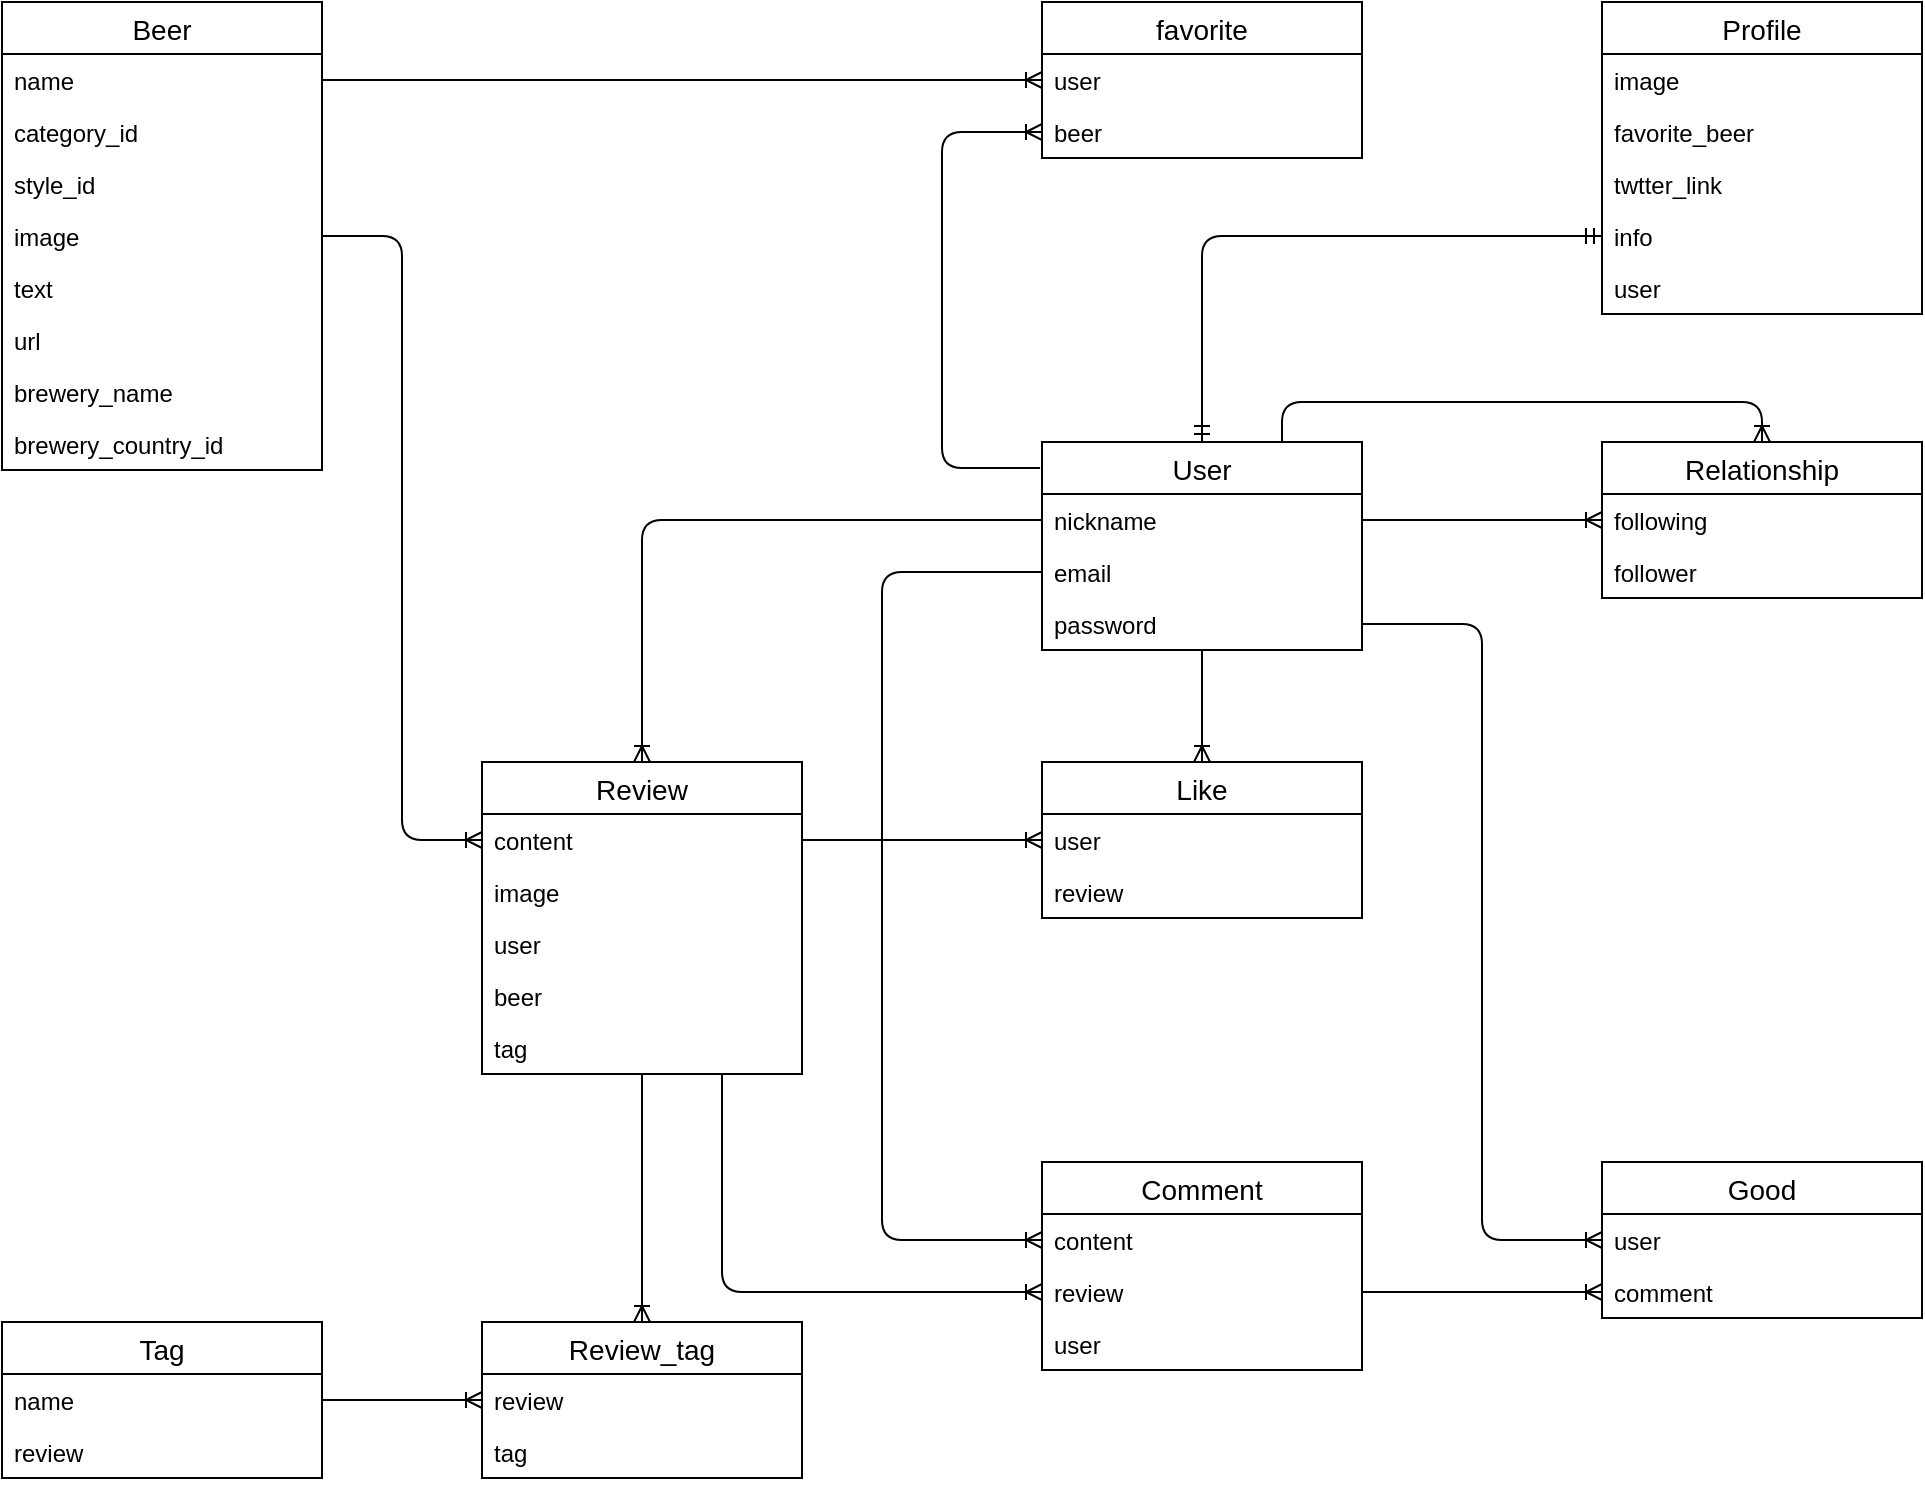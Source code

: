 <mxfile version="13.7.3" type="device"><diagram id="_KMV0K1n1XOcr1kP5k5X" name="ページ1"><mxGraphModel dx="946" dy="680" grid="1" gridSize="10" guides="1" tooltips="1" connect="1" arrows="1" fold="1" page="1" pageScale="1" pageWidth="1169" pageHeight="827" math="0" shadow="0"><root><mxCell id="0"/><mxCell id="1" parent="0"/><mxCell id="70" value="" style="edgeStyle=entityRelationEdgeStyle;fontSize=12;html=1;endArrow=ERoneToMany;exitX=1;exitY=0.5;exitDx=0;exitDy=0;entryX=0;entryY=0.5;entryDx=0;entryDy=0;rounded=1;" parent="1" source="16" target="65" edge="1"><mxGeometry width="100" height="100" relative="1" as="geometry"><mxPoint x="330" y="400" as="sourcePoint"/><mxPoint x="430" y="300" as="targetPoint"/></mxGeometry></mxCell><mxCell id="80" value="" style="fontSize=12;html=1;endArrow=ERoneToMany;entryX=0;entryY=0.5;entryDx=0;entryDy=0;exitX=1;exitY=0.5;exitDx=0;exitDy=0;" parent="1" source="91" target="77" edge="1"><mxGeometry width="100" height="100" relative="1" as="geometry"><mxPoint x="360" y="400" as="sourcePoint"/><mxPoint x="460" y="300" as="targetPoint"/></mxGeometry></mxCell><mxCell id="87" value="" style="edgeStyle=elbowEdgeStyle;fontSize=12;html=1;endArrow=ERoneToMany;exitX=1;exitY=0.5;exitDx=0;exitDy=0;entryX=0;entryY=0.5;entryDx=0;entryDy=0;" parent="1" source="21" target="83" edge="1"><mxGeometry width="100" height="100" relative="1" as="geometry"><mxPoint x="380" y="370" as="sourcePoint"/><mxPoint x="480" y="270" as="targetPoint"/><Array as="points"><mxPoint x="240" y="280"/><mxPoint x="260" y="250"/><mxPoint x="270" y="240"/><mxPoint x="300" y="260"/></Array></mxGeometry></mxCell><mxCell id="71" value="" style="edgeStyle=elbowEdgeStyle;fontSize=12;html=1;endArrow=ERoneToMany;entryX=0;entryY=0.5;entryDx=0;entryDy=0;rounded=1;exitX=-0.006;exitY=0.125;exitDx=0;exitDy=0;exitPerimeter=0;" parent="1" source="51" target="66" edge="1"><mxGeometry width="100" height="100" relative="1" as="geometry"><mxPoint x="340" y="210" as="sourcePoint"/><mxPoint x="460" y="213" as="targetPoint"/><Array as="points"><mxPoint x="510" y="170"/><mxPoint x="430" y="120"/><mxPoint x="360" y="130"/><mxPoint x="330" y="130"/></Array></mxGeometry></mxCell><mxCell id="110" value="" style="fontSize=12;html=1;endArrow=ERoneToMany;exitX=0.75;exitY=0;exitDx=0;exitDy=0;edgeStyle=orthogonalEdgeStyle;entryX=0.5;entryY=0;entryDx=0;entryDy=0;" parent="1" source="51" target="76" edge="1"><mxGeometry width="100" height="100" relative="1" as="geometry"><mxPoint x="510" y="170" as="sourcePoint"/><mxPoint x="840" y="199" as="targetPoint"/><Array as="points"><mxPoint x="680" y="220"/><mxPoint x="920" y="220"/></Array></mxGeometry></mxCell><mxCell id="111" value="" style="edgeStyle=orthogonalEdgeStyle;fontSize=12;html=1;endArrow=ERmandOne;startArrow=ERmandOne;exitX=0.5;exitY=0;exitDx=0;exitDy=0;entryX=0;entryY=0.5;entryDx=0;entryDy=0;" parent="1" source="51" target="63" edge="1"><mxGeometry width="100" height="100" relative="1" as="geometry"><mxPoint x="530" y="160" as="sourcePoint"/><mxPoint x="630" y="110" as="targetPoint"/><Array as="points"><mxPoint x="640" y="137"/></Array></mxGeometry></mxCell><mxCell id="15" value="Beer" style="swimlane;fontStyle=0;childLayout=stackLayout;horizontal=1;startSize=26;horizontalStack=0;resizeParent=1;resizeParentMax=0;resizeLast=0;collapsible=1;marginBottom=0;align=center;fontSize=14;" parent="1" vertex="1"><mxGeometry x="40" y="20" width="160" height="234" as="geometry"><mxRectangle x="270" y="180" width="70" height="26" as="alternateBounds"/></mxGeometry></mxCell><object label="name" id="16"><mxCell style="text;strokeColor=none;fillColor=none;spacingLeft=4;spacingRight=4;overflow=hidden;rotatable=0;points=[[0,0.5],[1,0.5]];portConstraint=eastwest;fontSize=12;" parent="15" vertex="1"><mxGeometry y="26" width="160" height="26" as="geometry"/></mxCell></object><mxCell id="17" value="category_id" style="text;strokeColor=none;fillColor=none;spacingLeft=4;spacingRight=4;overflow=hidden;rotatable=0;points=[[0,0.5],[1,0.5]];portConstraint=eastwest;fontSize=12;" parent="15" vertex="1"><mxGeometry y="52" width="160" height="26" as="geometry"/></mxCell><mxCell id="20" value="style_id" style="text;strokeColor=none;fillColor=none;spacingLeft=4;spacingRight=4;overflow=hidden;rotatable=0;points=[[0,0.5],[1,0.5]];portConstraint=eastwest;fontSize=12;" parent="15" vertex="1"><mxGeometry y="78" width="160" height="26" as="geometry"/></mxCell><mxCell id="21" value="image" style="text;strokeColor=none;fillColor=none;spacingLeft=4;spacingRight=4;overflow=hidden;rotatable=0;points=[[0,0.5],[1,0.5]];portConstraint=eastwest;fontSize=12;" parent="15" vertex="1"><mxGeometry y="104" width="160" height="26" as="geometry"/></mxCell><mxCell id="22" value="text" style="text;strokeColor=none;fillColor=none;spacingLeft=4;spacingRight=4;overflow=hidden;rotatable=0;points=[[0,0.5],[1,0.5]];portConstraint=eastwest;fontSize=12;" parent="15" vertex="1"><mxGeometry y="130" width="160" height="26" as="geometry"/></mxCell><mxCell id="44" value="url" style="text;strokeColor=none;fillColor=none;spacingLeft=4;spacingRight=4;overflow=hidden;rotatable=0;points=[[0,0.5],[1,0.5]];portConstraint=eastwest;fontSize=12;" parent="15" vertex="1"><mxGeometry y="156" width="160" height="26" as="geometry"/></mxCell><mxCell id="50" value="brewery_name" style="text;strokeColor=none;fillColor=none;spacingLeft=4;spacingRight=4;overflow=hidden;rotatable=0;points=[[0,0.5],[1,0.5]];portConstraint=eastwest;fontSize=12;" parent="15" vertex="1"><mxGeometry y="182" width="160" height="26" as="geometry"/></mxCell><mxCell id="WTC6euy18Rs04oSKxXJV-145" value="brewery_country_id" style="text;strokeColor=none;fillColor=none;spacingLeft=4;spacingRight=4;overflow=hidden;rotatable=0;points=[[0,0.5],[1,0.5]];portConstraint=eastwest;fontSize=12;" parent="15" vertex="1"><mxGeometry y="208" width="160" height="26" as="geometry"/></mxCell><mxCell id="82" value="Review" style="swimlane;fontStyle=0;childLayout=stackLayout;horizontal=1;startSize=26;horizontalStack=0;resizeParent=1;resizeParentMax=0;resizeLast=0;collapsible=1;marginBottom=0;align=center;fontSize=14;" parent="1" vertex="1"><mxGeometry x="280" y="400" width="160" height="156" as="geometry"/></mxCell><mxCell id="83" value="content" style="text;strokeColor=none;fillColor=none;spacingLeft=4;spacingRight=4;overflow=hidden;rotatable=0;points=[[0,0.5],[1,0.5]];portConstraint=eastwest;fontSize=12;" parent="82" vertex="1"><mxGeometry y="26" width="160" height="26" as="geometry"/></mxCell><mxCell id="84" value="image" style="text;strokeColor=none;fillColor=none;spacingLeft=4;spacingRight=4;overflow=hidden;rotatable=0;points=[[0,0.5],[1,0.5]];portConstraint=eastwest;fontSize=12;" parent="82" vertex="1"><mxGeometry y="52" width="160" height="26" as="geometry"/></mxCell><mxCell id="85" value="user" style="text;strokeColor=none;fillColor=none;spacingLeft=4;spacingRight=4;overflow=hidden;rotatable=0;points=[[0,0.5],[1,0.5]];portConstraint=eastwest;fontSize=12;" parent="82" vertex="1"><mxGeometry y="78" width="160" height="26" as="geometry"/></mxCell><mxCell id="86" value="beer" style="text;strokeColor=none;fillColor=none;spacingLeft=4;spacingRight=4;overflow=hidden;rotatable=0;points=[[0,0.5],[1,0.5]];portConstraint=eastwest;fontSize=12;" parent="82" vertex="1"><mxGeometry y="104" width="160" height="26" as="geometry"/></mxCell><mxCell id="122" value="tag" style="text;strokeColor=none;fillColor=none;spacingLeft=4;spacingRight=4;overflow=hidden;rotatable=0;points=[[0,0.5],[1,0.5]];portConstraint=eastwest;fontSize=12;" parent="82" vertex="1"><mxGeometry y="130" width="160" height="26" as="geometry"/></mxCell><mxCell id="123" value="" style="fontSize=12;html=1;endArrow=ERoneToMany;exitX=1;exitY=0.5;exitDx=0;exitDy=0;entryX=0;entryY=0.5;entryDx=0;entryDy=0;" parent="1" source="119" target="115" edge="1"><mxGeometry width="100" height="100" relative="1" as="geometry"><mxPoint x="300" y="520" as="sourcePoint"/><mxPoint x="400" y="420" as="targetPoint"/></mxGeometry></mxCell><mxCell id="124" value="" style="fontSize=12;html=1;endArrow=ERoneToMany;entryX=0.5;entryY=0;entryDx=0;entryDy=0;" parent="1" source="122" target="114" edge="1"><mxGeometry width="100" height="100" relative="1" as="geometry"><mxPoint x="300" y="520" as="sourcePoint"/><mxPoint x="400" y="420" as="targetPoint"/></mxGeometry></mxCell><mxCell id="125" value="" style="edgeStyle=elbowEdgeStyle;fontSize=12;html=1;endArrow=ERoneToMany;elbow=vertical;exitX=0;exitY=0.5;exitDx=0;exitDy=0;entryX=0.5;entryY=0;entryDx=0;entryDy=0;endFill=0;" parent="1" source="91" target="82" edge="1"><mxGeometry width="100" height="100" relative="1" as="geometry"><mxPoint x="450" y="290" as="sourcePoint"/><mxPoint x="350" y="390" as="targetPoint"/><Array as="points"><mxPoint x="340" y="279"/><mxPoint x="410" y="279"/></Array></mxGeometry></mxCell><mxCell id="138" value="" style="fontSize=12;html=1;endArrow=ERoneToMany;exitX=1;exitY=0.5;exitDx=0;exitDy=0;entryX=0;entryY=0.5;entryDx=0;entryDy=0;" parent="1" source="83" target="127" edge="1"><mxGeometry width="100" height="100" relative="1" as="geometry"><mxPoint x="440" y="444" as="sourcePoint"/><mxPoint x="540" y="344" as="targetPoint"/></mxGeometry></mxCell><mxCell id="140" value="" style="fontSize=12;html=1;endArrow=ERoneToMany;" parent="1" source="54" target="126" edge="1"><mxGeometry width="100" height="100" relative="1" as="geometry"><mxPoint x="600" y="370" as="sourcePoint"/><mxPoint x="530" y="449" as="targetPoint"/></mxGeometry></mxCell><mxCell id="141" value="" style="fontSize=12;html=1;endArrow=ERoneToMany;entryX=0;entryY=0.5;entryDx=0;entryDy=0;edgeStyle=elbowEdgeStyle;" parent="1" source="122" target="132" edge="1"><mxGeometry width="100" height="100" relative="1" as="geometry"><mxPoint x="400" y="570" as="sourcePoint"/><mxPoint x="520" y="504" as="targetPoint"/><Array as="points"><mxPoint x="400" y="595"/></Array></mxGeometry></mxCell><mxCell id="143" value="" style="edgeStyle=elbowEdgeStyle;fontSize=12;html=1;endArrow=ERoneToMany;entryX=0;entryY=0.5;entryDx=0;entryDy=0;exitX=0;exitY=0.5;exitDx=0;exitDy=0;" parent="1" source="53" target="131" edge="1"><mxGeometry width="100" height="100" relative="1" as="geometry"><mxPoint x="750" y="389" as="sourcePoint"/><mxPoint x="650" y="489" as="targetPoint"/><Array as="points"><mxPoint x="480" y="470"/><mxPoint x="490" y="429"/></Array></mxGeometry></mxCell><mxCell id="144" value="" style="fontSize=12;html=1;endArrow=ERoneToMany;entryX=0;entryY=0.5;entryDx=0;entryDy=0;exitX=1;exitY=0.5;exitDx=0;exitDy=0;" parent="1" source="132" target="137" edge="1"><mxGeometry width="100" height="100" relative="1" as="geometry"><mxPoint x="650" y="450" as="sourcePoint"/><mxPoint x="750" y="350" as="targetPoint"/><Array as="points"/></mxGeometry></mxCell><mxCell id="145" value="" style="edgeStyle=elbowEdgeStyle;fontSize=12;html=1;endArrow=ERoneToMany;exitX=1;exitY=0.5;exitDx=0;exitDy=0;entryX=0;entryY=0.5;entryDx=0;entryDy=0;" parent="1" source="54" target="136" edge="1"><mxGeometry width="100" height="100" relative="1" as="geometry"><mxPoint x="730" y="500" as="sourcePoint"/><mxPoint x="830" y="400" as="targetPoint"/><Array as="points"><mxPoint x="780" y="639"/></Array></mxGeometry></mxCell><mxCell id="118" value="Tag" style="swimlane;fontStyle=0;childLayout=stackLayout;horizontal=1;startSize=26;horizontalStack=0;resizeParent=1;resizeParentMax=0;resizeLast=0;collapsible=1;marginBottom=0;align=center;fontSize=14;" parent="1" vertex="1"><mxGeometry x="40" y="680" width="160" height="78" as="geometry"/></mxCell><mxCell id="119" value="name" style="text;strokeColor=none;fillColor=none;spacingLeft=4;spacingRight=4;overflow=hidden;rotatable=0;points=[[0,0.5],[1,0.5]];portConstraint=eastwest;fontSize=12;" parent="118" vertex="1"><mxGeometry y="26" width="160" height="26" as="geometry"/></mxCell><mxCell id="120" value="review" style="text;strokeColor=none;fillColor=none;spacingLeft=4;spacingRight=4;overflow=hidden;rotatable=0;points=[[0,0.5],[1,0.5]];portConstraint=eastwest;fontSize=12;" parent="118" vertex="1"><mxGeometry y="52" width="160" height="26" as="geometry"/></mxCell><mxCell id="114" value="Review_tag" style="swimlane;fontStyle=0;childLayout=stackLayout;horizontal=1;startSize=26;horizontalStack=0;resizeParent=1;resizeParentMax=0;resizeLast=0;collapsible=1;marginBottom=0;align=center;fontSize=14;" parent="1" vertex="1"><mxGeometry x="280" y="680" width="160" height="78" as="geometry"/></mxCell><mxCell id="115" value="review" style="text;strokeColor=none;fillColor=none;spacingLeft=4;spacingRight=4;overflow=hidden;rotatable=0;points=[[0,0.5],[1,0.5]];portConstraint=eastwest;fontSize=12;" parent="114" vertex="1"><mxGeometry y="26" width="160" height="26" as="geometry"/></mxCell><mxCell id="116" value="tag" style="text;strokeColor=none;fillColor=none;spacingLeft=4;spacingRight=4;overflow=hidden;rotatable=0;points=[[0,0.5],[1,0.5]];portConstraint=eastwest;fontSize=12;" parent="114" vertex="1"><mxGeometry y="52" width="160" height="26" as="geometry"/></mxCell><mxCell id="55" value="Profile" style="swimlane;fontStyle=0;childLayout=stackLayout;horizontal=1;startSize=26;horizontalStack=0;resizeParent=1;resizeParentMax=0;resizeLast=0;collapsible=1;marginBottom=0;align=center;fontSize=14;" parent="1" vertex="1"><mxGeometry x="840" y="20" width="160" height="156" as="geometry"/></mxCell><mxCell id="56" value="image" style="text;strokeColor=none;fillColor=none;spacingLeft=4;spacingRight=4;overflow=hidden;rotatable=0;points=[[0,0.5],[1,0.5]];portConstraint=eastwest;fontSize=12;" parent="55" vertex="1"><mxGeometry y="26" width="160" height="26" as="geometry"/></mxCell><mxCell id="57" value="favorite_beer" style="text;strokeColor=none;fillColor=none;spacingLeft=4;spacingRight=4;overflow=hidden;rotatable=0;points=[[0,0.5],[1,0.5]];portConstraint=eastwest;fontSize=12;" parent="55" vertex="1"><mxGeometry y="52" width="160" height="26" as="geometry"/></mxCell><mxCell id="58" value="twtter_link" style="text;strokeColor=none;fillColor=none;spacingLeft=4;spacingRight=4;overflow=hidden;rotatable=0;points=[[0,0.5],[1,0.5]];portConstraint=eastwest;fontSize=12;" parent="55" vertex="1"><mxGeometry y="78" width="160" height="26" as="geometry"/></mxCell><mxCell id="63" value="info" style="text;strokeColor=none;fillColor=none;spacingLeft=4;spacingRight=4;overflow=hidden;rotatable=0;points=[[0,0.5],[1,0.5]];portConstraint=eastwest;fontSize=12;" parent="55" vertex="1"><mxGeometry y="104" width="160" height="26" as="geometry"/></mxCell><mxCell id="68" value="user" style="text;strokeColor=none;fillColor=none;spacingLeft=4;spacingRight=4;overflow=hidden;rotatable=0;points=[[0,0.5],[1,0.5]];portConstraint=eastwest;fontSize=12;" parent="55" vertex="1"><mxGeometry y="130" width="160" height="26" as="geometry"/></mxCell><mxCell id="76" value="Relationship" style="swimlane;fontStyle=0;childLayout=stackLayout;horizontal=1;startSize=26;horizontalStack=0;resizeParent=1;resizeParentMax=0;resizeLast=0;collapsible=1;marginBottom=0;align=center;fontSize=14;" parent="1" vertex="1"><mxGeometry x="840" y="240" width="160" height="78" as="geometry"/></mxCell><mxCell id="77" value="following" style="text;strokeColor=none;fillColor=none;spacingLeft=4;spacingRight=4;overflow=hidden;rotatable=0;points=[[0,0.5],[1,0.5]];portConstraint=eastwest;fontSize=12;" parent="76" vertex="1"><mxGeometry y="26" width="160" height="26" as="geometry"/></mxCell><mxCell id="78" value="follower" style="text;strokeColor=none;fillColor=none;spacingLeft=4;spacingRight=4;overflow=hidden;rotatable=0;points=[[0,0.5],[1,0.5]];portConstraint=eastwest;fontSize=12;" parent="76" vertex="1"><mxGeometry y="52" width="160" height="26" as="geometry"/></mxCell><mxCell id="135" value="Good" style="swimlane;fontStyle=0;childLayout=stackLayout;horizontal=1;startSize=26;horizontalStack=0;resizeParent=1;resizeParentMax=0;resizeLast=0;collapsible=1;marginBottom=0;align=center;fontSize=14;" parent="1" vertex="1"><mxGeometry x="840" y="600" width="160" height="78" as="geometry"/></mxCell><mxCell id="136" value="user" style="text;strokeColor=none;fillColor=none;spacingLeft=4;spacingRight=4;overflow=hidden;rotatable=0;points=[[0,0.5],[1,0.5]];portConstraint=eastwest;fontSize=12;" parent="135" vertex="1"><mxGeometry y="26" width="160" height="26" as="geometry"/></mxCell><mxCell id="137" value="comment" style="text;strokeColor=none;fillColor=none;spacingLeft=4;spacingRight=4;overflow=hidden;rotatable=0;points=[[0,0.5],[1,0.5]];portConstraint=eastwest;fontSize=12;" parent="135" vertex="1"><mxGeometry y="52" width="160" height="26" as="geometry"/></mxCell><mxCell id="64" value="favorite" style="swimlane;fontStyle=0;childLayout=stackLayout;horizontal=1;startSize=26;horizontalStack=0;resizeParent=1;resizeParentMax=0;resizeLast=0;collapsible=1;marginBottom=0;align=center;fontSize=14;" parent="1" vertex="1"><mxGeometry x="560" y="20" width="160" height="78" as="geometry"/></mxCell><mxCell id="65" value="user" style="text;strokeColor=none;fillColor=none;spacingLeft=4;spacingRight=4;overflow=hidden;rotatable=0;points=[[0,0.5],[1,0.5]];portConstraint=eastwest;fontSize=12;" parent="64" vertex="1"><mxGeometry y="26" width="160" height="26" as="geometry"/></mxCell><mxCell id="66" value="beer" style="text;strokeColor=none;fillColor=none;spacingLeft=4;spacingRight=4;overflow=hidden;rotatable=0;points=[[0,0.5],[1,0.5]];portConstraint=eastwest;fontSize=12;" parent="64" vertex="1"><mxGeometry y="52" width="160" height="26" as="geometry"/></mxCell><mxCell id="51" value="User" style="swimlane;fontStyle=0;childLayout=stackLayout;horizontal=1;startSize=26;horizontalStack=0;resizeParent=1;resizeParentMax=0;resizeLast=0;collapsible=1;marginBottom=0;align=center;fontSize=14;" parent="1" vertex="1"><mxGeometry x="560" y="240" width="160" height="104" as="geometry"/></mxCell><mxCell id="91" value="nickname" style="text;strokeColor=none;fillColor=none;spacingLeft=4;spacingRight=4;overflow=hidden;rotatable=0;points=[[0,0.5],[1,0.5]];portConstraint=eastwest;fontSize=12;" parent="51" vertex="1"><mxGeometry y="26" width="160" height="26" as="geometry"/></mxCell><mxCell id="53" value="email" style="text;strokeColor=none;fillColor=none;spacingLeft=4;spacingRight=4;overflow=hidden;rotatable=0;points=[[0,0.5],[1,0.5]];portConstraint=eastwest;fontSize=12;" parent="51" vertex="1"><mxGeometry y="52" width="160" height="26" as="geometry"/></mxCell><mxCell id="54" value="password" style="text;strokeColor=none;fillColor=none;spacingLeft=4;spacingRight=4;overflow=hidden;rotatable=0;points=[[0,0.5],[1,0.5]];portConstraint=eastwest;fontSize=12;" parent="51" vertex="1"><mxGeometry y="78" width="160" height="26" as="geometry"/></mxCell><mxCell id="126" value="Like" style="swimlane;fontStyle=0;childLayout=stackLayout;horizontal=1;startSize=26;horizontalStack=0;resizeParent=1;resizeParentMax=0;resizeLast=0;collapsible=1;marginBottom=0;align=center;fontSize=14;" parent="1" vertex="1"><mxGeometry x="560" y="400" width="160" height="78" as="geometry"/></mxCell><mxCell id="127" value="user" style="text;strokeColor=none;fillColor=none;spacingLeft=4;spacingRight=4;overflow=hidden;rotatable=0;points=[[0,0.5],[1,0.5]];portConstraint=eastwest;fontSize=12;" parent="126" vertex="1"><mxGeometry y="26" width="160" height="26" as="geometry"/></mxCell><mxCell id="128" value="review" style="text;strokeColor=none;fillColor=none;spacingLeft=4;spacingRight=4;overflow=hidden;rotatable=0;points=[[0,0.5],[1,0.5]];portConstraint=eastwest;fontSize=12;" parent="126" vertex="1"><mxGeometry y="52" width="160" height="26" as="geometry"/></mxCell><mxCell id="130" value="Comment" style="swimlane;fontStyle=0;childLayout=stackLayout;horizontal=1;startSize=26;horizontalStack=0;resizeParent=1;resizeParentMax=0;resizeLast=0;collapsible=1;marginBottom=0;align=center;fontSize=14;" parent="1" vertex="1"><mxGeometry x="560" y="600" width="160" height="104" as="geometry"/></mxCell><mxCell id="131" value="content" style="text;strokeColor=none;fillColor=none;spacingLeft=4;spacingRight=4;overflow=hidden;rotatable=0;points=[[0,0.5],[1,0.5]];portConstraint=eastwest;fontSize=12;" parent="130" vertex="1"><mxGeometry y="26" width="160" height="26" as="geometry"/></mxCell><mxCell id="132" value="review" style="text;strokeColor=none;fillColor=none;spacingLeft=4;spacingRight=4;overflow=hidden;rotatable=0;points=[[0,0.5],[1,0.5]];portConstraint=eastwest;fontSize=12;" parent="130" vertex="1"><mxGeometry y="52" width="160" height="26" as="geometry"/></mxCell><mxCell id="133" value="user" style="text;strokeColor=none;fillColor=none;spacingLeft=4;spacingRight=4;overflow=hidden;rotatable=0;points=[[0,0.5],[1,0.5]];portConstraint=eastwest;fontSize=12;" parent="130" vertex="1"><mxGeometry y="78" width="160" height="26" as="geometry"/></mxCell></root></mxGraphModel></diagram></mxfile>